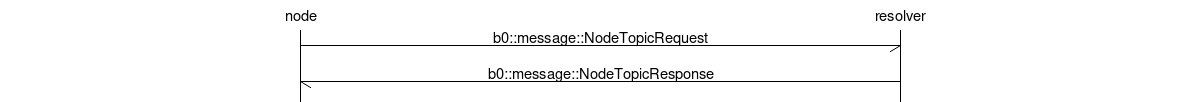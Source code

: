 msc {
    hscale = "2";

    n [ label="node" ], r [ label="resolver" ];

    n->r [ label="b0::message::NodeTopicRequest" ];
    r->n [ label="b0::message::NodeTopicResponse" ];
}
